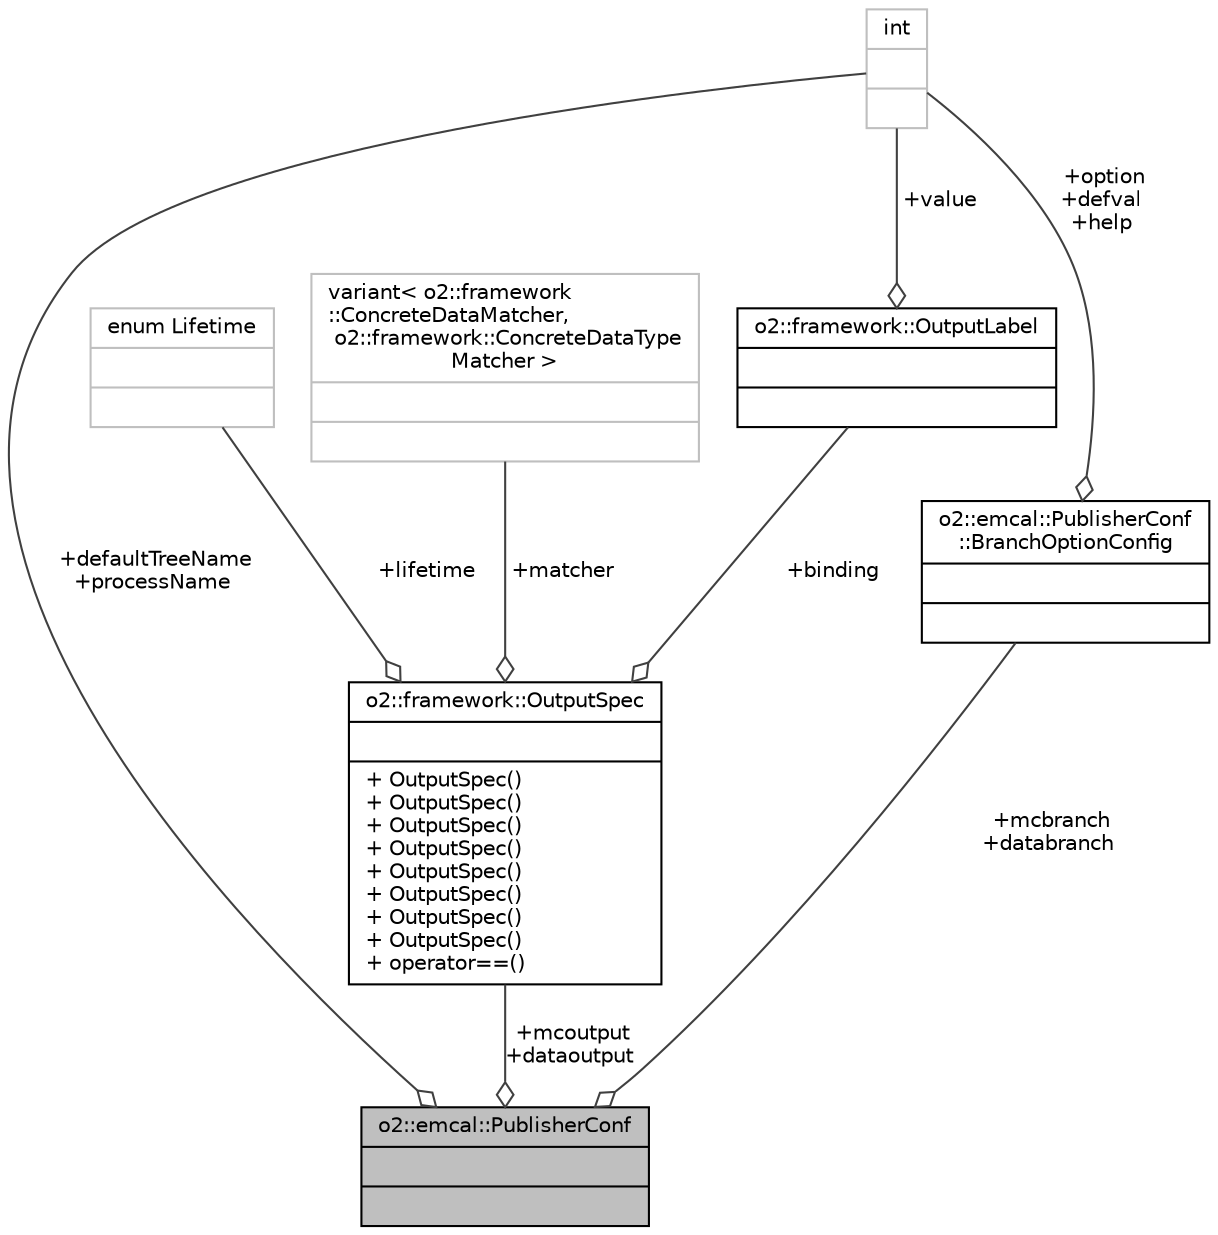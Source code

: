 digraph "o2::emcal::PublisherConf"
{
 // INTERACTIVE_SVG=YES
  bgcolor="transparent";
  edge [fontname="Helvetica",fontsize="10",labelfontname="Helvetica",labelfontsize="10"];
  node [fontname="Helvetica",fontsize="10",shape=record];
  Node1 [label="{o2::emcal::PublisherConf\n||}",height=0.2,width=0.4,color="black", fillcolor="grey75", style="filled", fontcolor="black"];
  Node2 -> Node1 [color="grey25",fontsize="10",style="solid",label=" +mcoutput\n+dataoutput" ,arrowhead="odiamond",fontname="Helvetica"];
  Node2 [label="{o2::framework::OutputSpec\n||+ OutputSpec()\l+ OutputSpec()\l+ OutputSpec()\l+ OutputSpec()\l+ OutputSpec()\l+ OutputSpec()\l+ OutputSpec()\l+ OutputSpec()\l+ operator==()\l}",height=0.2,width=0.4,color="black",URL="$d8/dc3/structo2_1_1framework_1_1OutputSpec.html"];
  Node3 -> Node2 [color="grey25",fontsize="10",style="solid",label=" +lifetime" ,arrowhead="odiamond",fontname="Helvetica"];
  Node3 [label="{enum Lifetime\n||}",height=0.2,width=0.4,color="grey75"];
  Node4 -> Node2 [color="grey25",fontsize="10",style="solid",label=" +binding" ,arrowhead="odiamond",fontname="Helvetica"];
  Node4 [label="{o2::framework::OutputLabel\n||}",height=0.2,width=0.4,color="black",URL="$de/d1b/structo2_1_1framework_1_1OutputLabel.html"];
  Node5 -> Node4 [color="grey25",fontsize="10",style="solid",label=" +value" ,arrowhead="odiamond",fontname="Helvetica"];
  Node5 [label="{int\n||}",height=0.2,width=0.4,color="grey75"];
  Node6 -> Node2 [color="grey25",fontsize="10",style="solid",label=" +matcher" ,arrowhead="odiamond",fontname="Helvetica"];
  Node6 [label="{variant\< o2::framework\l::ConcreteDataMatcher,\l o2::framework::ConcreteDataType\lMatcher \>\n||}",height=0.2,width=0.4,color="grey75"];
  Node7 -> Node1 [color="grey25",fontsize="10",style="solid",label=" +mcbranch\n+databranch" ,arrowhead="odiamond",fontname="Helvetica"];
  Node7 [label="{o2::emcal::PublisherConf\l::BranchOptionConfig\n||}",height=0.2,width=0.4,color="black",URL="$d2/d27/structo2_1_1emcal_1_1PublisherConf_1_1BranchOptionConfig.html"];
  Node5 -> Node7 [color="grey25",fontsize="10",style="solid",label=" +option\n+defval\n+help" ,arrowhead="odiamond",fontname="Helvetica"];
  Node5 -> Node1 [color="grey25",fontsize="10",style="solid",label=" +defaultTreeName\n+processName" ,arrowhead="odiamond",fontname="Helvetica"];
}
